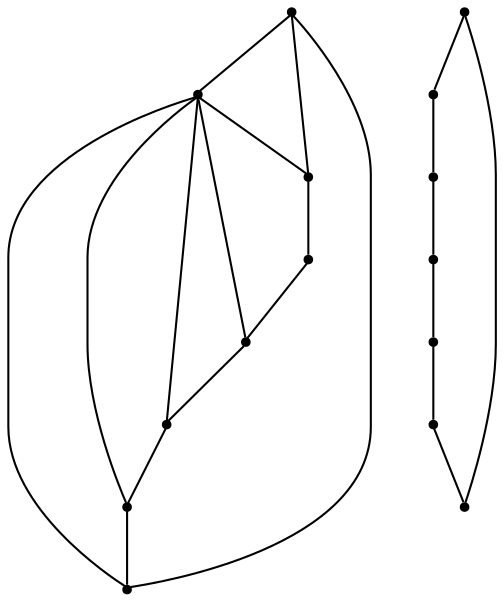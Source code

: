 graph {
  node [shape=point,comment="{\"directed\":false,\"doi\":\"10.1007/978-3-319-03841-4_14\",\"figure\":\"2 (1)\"}"]

  v0 [pos="1148.120506446209,2487.9561422004417"]
  v1 [pos="1001.5501554320452,2603.487386147376"]
  v2 [pos="1055.7392320150925,2765.7016331298905"]
  v3 [pos="1004.5377549900032,2488.114350868479"]
  v4 [pos="962.9630265330968,2488.1143508684786"]
  v5 [pos="1045.518361065322,2488.1153682875656"]
  v6 [pos="1087.9416290031277,2487.9561422004417"]
  v7 [pos="824.0920415816513,2488.1143508684786"]
  v8 [pos="894.561585675146,2669.420149076084"]
  v9 [pos="847.958178785584,2590.2999178844557"]
  v10 [pos="835.4616944109841,2590.2999178844557"]
  v11 [pos="756.1211772087502,2590.0581536738946"]
  v12 [pos="849.0829743578148,2750.8062997519655"]
  v13 [pos="709.3948007290174,2670.6756442295073"]
  v14 [pos="755.6614608596217,2750.8073807597457"]

  v0 -- v1 [id="-1",pos="1148.120506446209,2487.9561422004417 1001.5501554320452,2603.487386147376 1001.5501554320452,2603.487386147376 1001.5501554320452,2603.487386147376"]
  v13 -- v14 [id="-2",pos="709.3948007290174,2670.6756442295073 755.6614608596217,2750.8073807597457 755.6614608596217,2750.8073807597457 755.6614608596217,2750.8073807597457"]
  v14 -- v12 [id="-3",pos="755.6614608596217,2750.8073807597457 849.0829743578148,2750.8062997519655 849.0829743578148,2750.8062997519655 849.0829743578148,2750.8062997519655"]
  v11 -- v13 [id="-4",pos="756.1211772087502,2590.0581536738946 709.3948007290174,2670.6756442295073 709.3948007290174,2670.6756442295073 709.3948007290174,2670.6756442295073"]
  v7 -- v4 [id="-5",pos="824.0920415816513,2488.1143508684786 962.9630265330968,2488.1143508684786 962.9630265330968,2488.1143508684786 962.9630265330968,2488.1143508684786"]
  v4 -- v3 [id="-7",pos="962.9630265330968,2488.1143508684786 1004.5377549900032,2488.114350868479 1004.5377549900032,2488.114350868479 1004.5377549900032,2488.114350868479"]
  v3 -- v5 [id="-8",pos="1004.5377549900032,2488.114350868479 1045.518361065322,2488.1153682875656 1045.518361065322,2488.1153682875656 1045.518361065322,2488.1153682875656"]
  v5 -- v6 [id="-9",pos="1045.518361065322,2488.1153682875656 1087.9416290031277,2487.9561422004417 1087.9416290031277,2487.9561422004417 1087.9416290031277,2487.9561422004417"]
  v6 -- v0 [id="-10",pos="1087.9416290031277,2487.9561422004417 1148.120506446209,2487.9561422004417 1148.120506446209,2487.9561422004417 1148.120506446209,2487.9561422004417"]
  v12 -- v8 [id="-11",pos="849.0829743578148,2750.8062997519655 894.561585675146,2669.420149076084 894.561585675146,2669.420149076084 894.561585675146,2669.420149076084"]
  v9 -- v10 [id="-12",pos="847.958178785584,2590.2999178844557 835.4616944109841,2590.2999178844557 835.4616944109841,2590.2999178844557 835.4616944109841,2590.2999178844557"]
  v10 -- v11 [id="-13",pos="835.4616944109841,2590.2999178844557 756.1211772087502,2590.0581536738946 756.1211772087502,2590.0581536738946 756.1211772087502,2590.0581536738946"]
  v8 -- v9 [id="-14",pos="894.561585675146,2669.420149076084 847.958178785584,2590.2999178844557 847.958178785584,2590.2999178844557 847.958178785584,2590.2999178844557"]
  v4 -- v1 [id="-19",pos="962.9630265330968,2488.1143508684786 1001.5501554320452,2603.487386147376 1001.5501554320452,2603.487386147376 1001.5501554320452,2603.487386147376"]
  v1 -- v2 [id="-25",pos="1001.5501554320452,2603.487386147376 1055.7392320150925,2765.7016331298905 1055.7392320150925,2765.7016331298905 1055.7392320150925,2765.7016331298905"]
  v1 -- v3 [id="-26",pos="1001.5501554320452,2603.487386147376 1004.5377549900032,2488.114350868479 1004.5377549900032,2488.114350868479 1004.5377549900032,2488.114350868479"]
  v1 -- v5 [id="-28",pos="1001.5501554320452,2603.487386147376 1045.518361065322,2488.1153682875656 1045.518361065322,2488.1153682875656 1045.518361065322,2488.1153682875656"]
  v1 -- v6 [id="-31",pos="1001.5501554320452,2603.487386147376 1087.9416290031277,2487.9561422004417 1087.9416290031277,2487.9561422004417 1087.9416290031277,2487.9561422004417"]
  v2 -- v7 [id="-39",pos="1055.7392320150925,2765.7016331298905 824.0920415816513,2488.1143508684786 824.0920415816513,2488.1143508684786 824.0920415816513,2488.1143508684786"]
  v0 -- v2 [id="-54",pos="1148.120506446209,2487.9561422004417 1055.7392320150925,2765.7016331298905 1055.7392320150925,2765.7016331298905 1055.7392320150925,2765.7016331298905"]
}